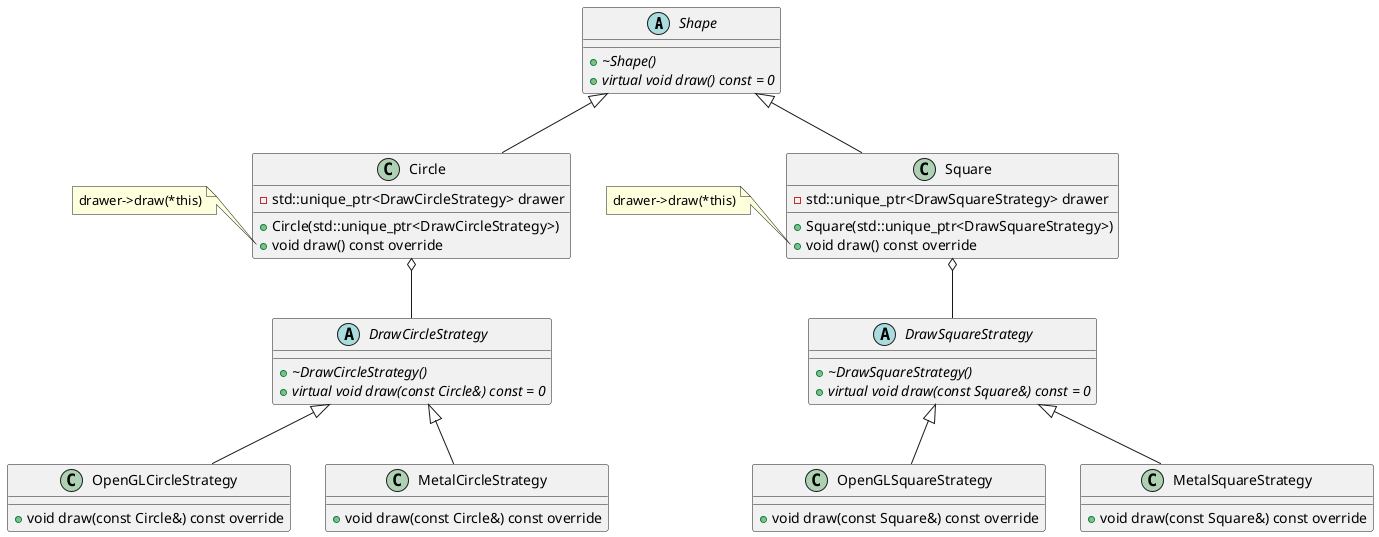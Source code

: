@startuml

abstract class Shape {
  + {abstract} ~Shape()
  + {abstract} virtual void draw() const = 0
}

class Circle {
  + Circle(std::unique_ptr<DrawCircleStrategy>)
  + void draw() const override
  - std::unique_ptr<DrawCircleStrategy> drawer
}

class Square {
  + Square(std::unique_ptr<DrawSquareStrategy>)
  + void draw() const override
  - std::unique_ptr<DrawSquareStrategy> drawer
}

abstract class DrawCircleStrategy {
  + {abstract} ~DrawCircleStrategy()
  + {abstract} virtual void draw(const Circle&) const = 0
}

class OpenGLCircleStrategy {
  + void draw(const Circle&) const override
}

class MetalCircleStrategy {
  + void draw(const Circle&) const override
}

abstract class DrawSquareStrategy {
  + {abstract} ~DrawSquareStrategy()
  + {abstract} virtual void draw(const Square&) const = 0
}

class OpenGLSquareStrategy {
  + void draw(const Square&) const override
}

class MetalSquareStrategy {
  + void draw(const Square&) const override
}

Shape <|-- Circle
Shape <|-- Square

Circle o-- DrawCircleStrategy
Square o-- DrawSquareStrategy

DrawCircleStrategy <|-- OpenGLCircleStrategy
DrawSquareStrategy <|-- OpenGLSquareStrategy

DrawCircleStrategy <|-- MetalCircleStrategy
DrawSquareStrategy <|-- MetalSquareStrategy

note left of Circle::draw()
    drawer->draw(*this)
end note

note left of Square::draw()
    drawer->draw(*this)
end note

@enduml
